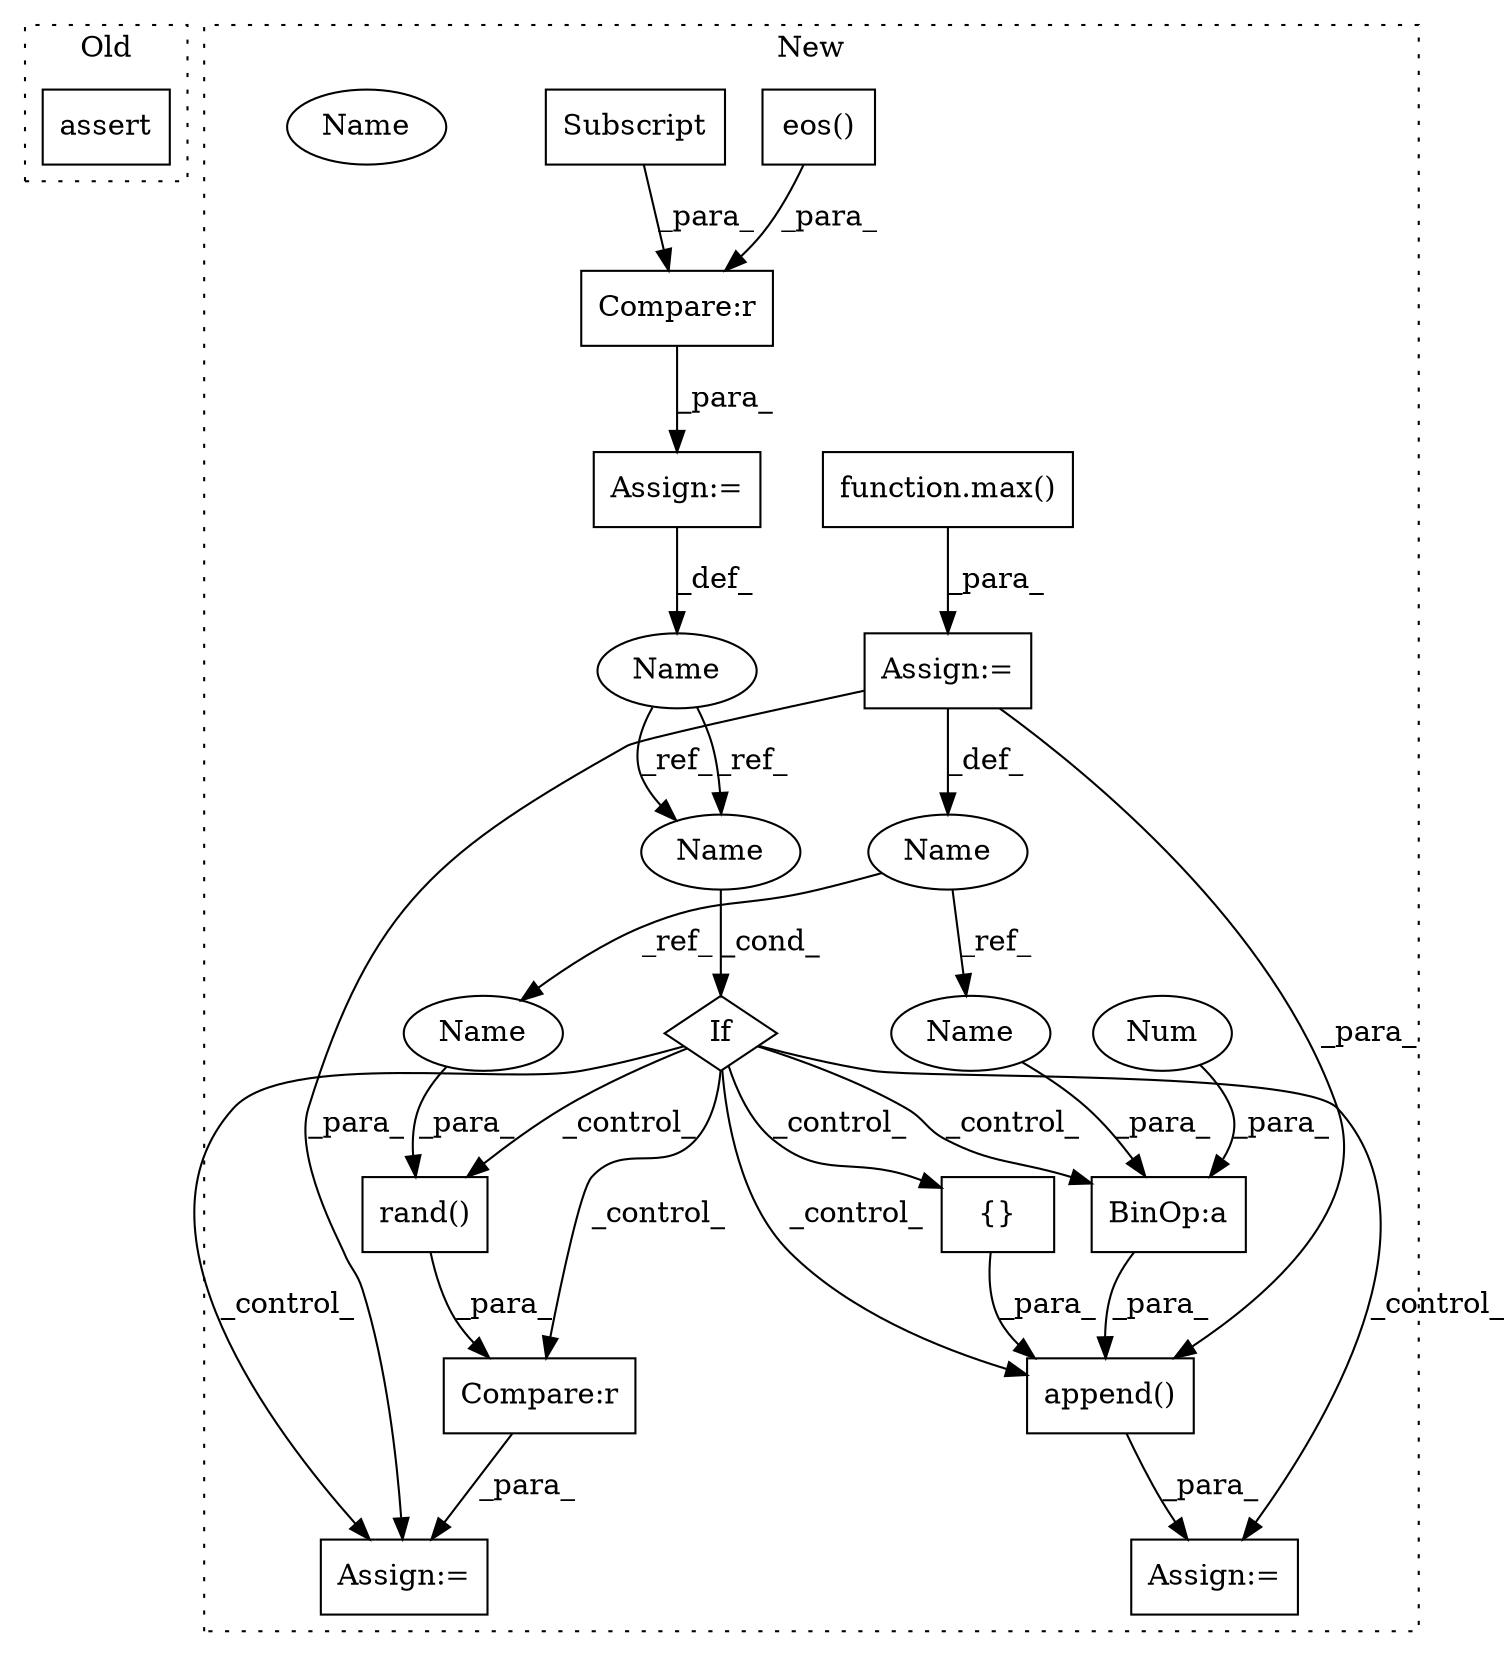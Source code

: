 digraph G {
subgraph cluster0 {
1 [label="assert" a="65" s="2073" l="7" shape="box"];
label = "Old";
style="dotted";
}
subgraph cluster1 {
2 [label="eos()" a="75" s="2769" l="21" shape="box"];
3 [label="If" a="96" s="2803" l="3" shape="diamond"];
4 [label="BinOp:a" a="82" s="2874" l="3" shape="box"];
5 [label="{}" a="59" s="2935,2940" l="1,0" shape="box"];
6 [label="Compare:r" a="40" s="3003" l="41" shape="box"];
7 [label="Compare:r" a="40" s="2745" l="45" shape="box"];
8 [label="Subscript" a="63" s="2745,0" l="20,0" shape="box"];
9 [label="function.max()" a="75" s="2298,2316" l="4,1" shape="box"];
10 [label="rand()" a="75" s="3003,3027" l="15,1" shape="box"];
11 [label="append()" a="75" s="2919,2941" l="10,1" shape="box"];
12 [label="Name" a="87" s="2806" l="7" shape="ellipse"];
13 [label="Name" a="87" s="2735" l="7" shape="ellipse"];
14 [label="Name" a="87" s="2286" l="9" shape="ellipse"];
15 [label="Num" a="76" s="2877" l="1" shape="ellipse"];
16 [label="Assign:=" a="68" s="2295" l="3" shape="box"];
17 [label="Assign:=" a="68" s="2742" l="3" shape="box"];
18 [label="Assign:=" a="68" s="3000" l="3" shape="box"];
19 [label="Assign:=" a="68" s="2916" l="3" shape="box"];
20 [label="Name" a="87" s="3018" l="9" shape="ellipse"];
21 [label="Name" a="87" s="2865" l="9" shape="ellipse"];
22 [label="Name" a="87" s="2806" l="7" shape="ellipse"];
label = "New";
style="dotted";
}
2 -> 7 [label="_para_"];
3 -> 19 [label="_control_"];
3 -> 5 [label="_control_"];
3 -> 11 [label="_control_"];
3 -> 18 [label="_control_"];
3 -> 4 [label="_control_"];
3 -> 10 [label="_control_"];
3 -> 6 [label="_control_"];
4 -> 11 [label="_para_"];
5 -> 11 [label="_para_"];
6 -> 18 [label="_para_"];
7 -> 17 [label="_para_"];
8 -> 7 [label="_para_"];
9 -> 16 [label="_para_"];
10 -> 6 [label="_para_"];
11 -> 19 [label="_para_"];
13 -> 22 [label="_ref_"];
13 -> 22 [label="_ref_"];
14 -> 20 [label="_ref_"];
14 -> 21 [label="_ref_"];
15 -> 4 [label="_para_"];
16 -> 11 [label="_para_"];
16 -> 18 [label="_para_"];
16 -> 14 [label="_def_"];
17 -> 13 [label="_def_"];
20 -> 10 [label="_para_"];
21 -> 4 [label="_para_"];
22 -> 3 [label="_cond_"];
}